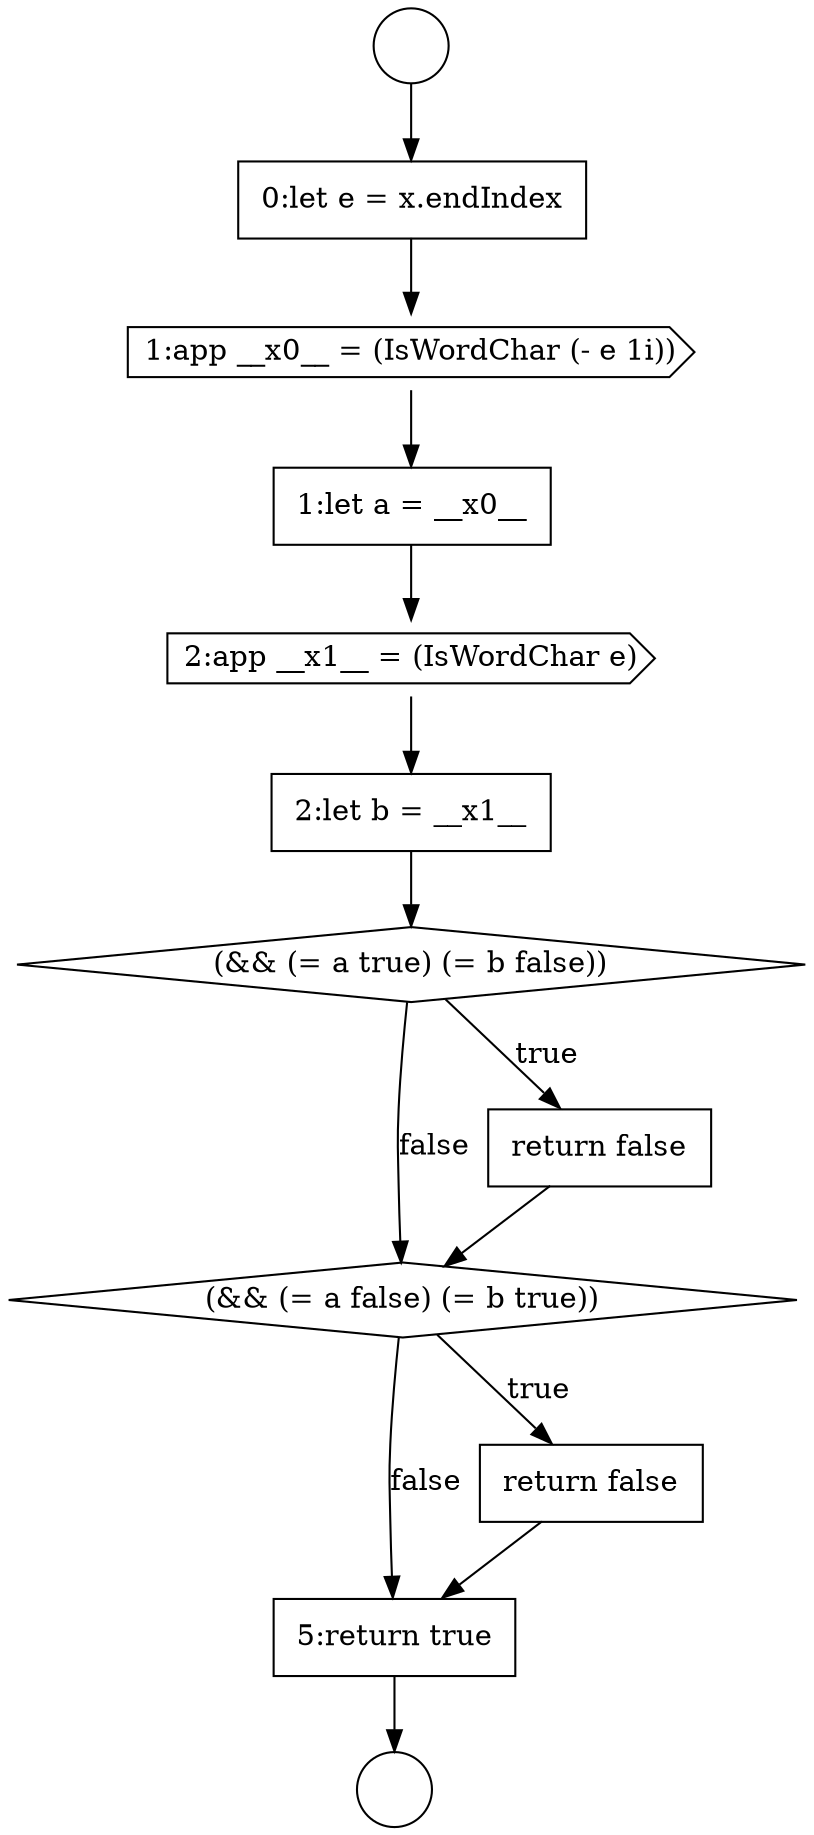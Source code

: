 digraph {
  node12324 [shape=cds, label=<<font color="black">1:app __x0__ = (IsWordChar (- e 1i))</font>> color="black" fillcolor="white" style=filled]
  node12330 [shape=diamond, label=<<font color="black">(&amp;&amp; (= a false) (= b true))</font>> color="black" fillcolor="white" style=filled]
  node12321 [shape=circle label=" " color="black" fillcolor="white" style=filled]
  node12325 [shape=none, margin=0, label=<<font color="black">
    <table border="0" cellborder="1" cellspacing="0" cellpadding="10">
      <tr><td align="left">1:let a = __x0__</td></tr>
    </table>
  </font>> color="black" fillcolor="white" style=filled]
  node12329 [shape=none, margin=0, label=<<font color="black">
    <table border="0" cellborder="1" cellspacing="0" cellpadding="10">
      <tr><td align="left">return false</td></tr>
    </table>
  </font>> color="black" fillcolor="white" style=filled]
  node12322 [shape=circle label=" " color="black" fillcolor="white" style=filled]
  node12327 [shape=none, margin=0, label=<<font color="black">
    <table border="0" cellborder="1" cellspacing="0" cellpadding="10">
      <tr><td align="left">2:let b = __x1__</td></tr>
    </table>
  </font>> color="black" fillcolor="white" style=filled]
  node12326 [shape=cds, label=<<font color="black">2:app __x1__ = (IsWordChar e)</font>> color="black" fillcolor="white" style=filled]
  node12332 [shape=none, margin=0, label=<<font color="black">
    <table border="0" cellborder="1" cellspacing="0" cellpadding="10">
      <tr><td align="left">5:return true</td></tr>
    </table>
  </font>> color="black" fillcolor="white" style=filled]
  node12328 [shape=diamond, label=<<font color="black">(&amp;&amp; (= a true) (= b false))</font>> color="black" fillcolor="white" style=filled]
  node12323 [shape=none, margin=0, label=<<font color="black">
    <table border="0" cellborder="1" cellspacing="0" cellpadding="10">
      <tr><td align="left">0:let e = x.endIndex</td></tr>
    </table>
  </font>> color="black" fillcolor="white" style=filled]
  node12331 [shape=none, margin=0, label=<<font color="black">
    <table border="0" cellborder="1" cellspacing="0" cellpadding="10">
      <tr><td align="left">return false</td></tr>
    </table>
  </font>> color="black" fillcolor="white" style=filled]
  node12324 -> node12325 [ color="black"]
  node12329 -> node12330 [ color="black"]
  node12321 -> node12323 [ color="black"]
  node12331 -> node12332 [ color="black"]
  node12323 -> node12324 [ color="black"]
  node12326 -> node12327 [ color="black"]
  node12328 -> node12329 [label=<<font color="black">true</font>> color="black"]
  node12328 -> node12330 [label=<<font color="black">false</font>> color="black"]
  node12325 -> node12326 [ color="black"]
  node12327 -> node12328 [ color="black"]
  node12332 -> node12322 [ color="black"]
  node12330 -> node12331 [label=<<font color="black">true</font>> color="black"]
  node12330 -> node12332 [label=<<font color="black">false</font>> color="black"]
}
